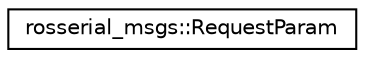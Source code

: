 digraph "Graphical Class Hierarchy"
{
  edge [fontname="Helvetica",fontsize="10",labelfontname="Helvetica",labelfontsize="10"];
  node [fontname="Helvetica",fontsize="10",shape=record];
  rankdir="LR";
  Node1 [label="rosserial_msgs::RequestParam",height=0.2,width=0.4,color="black", fillcolor="white", style="filled",URL="$classrosserial__msgs_1_1_request_param.html"];
}

